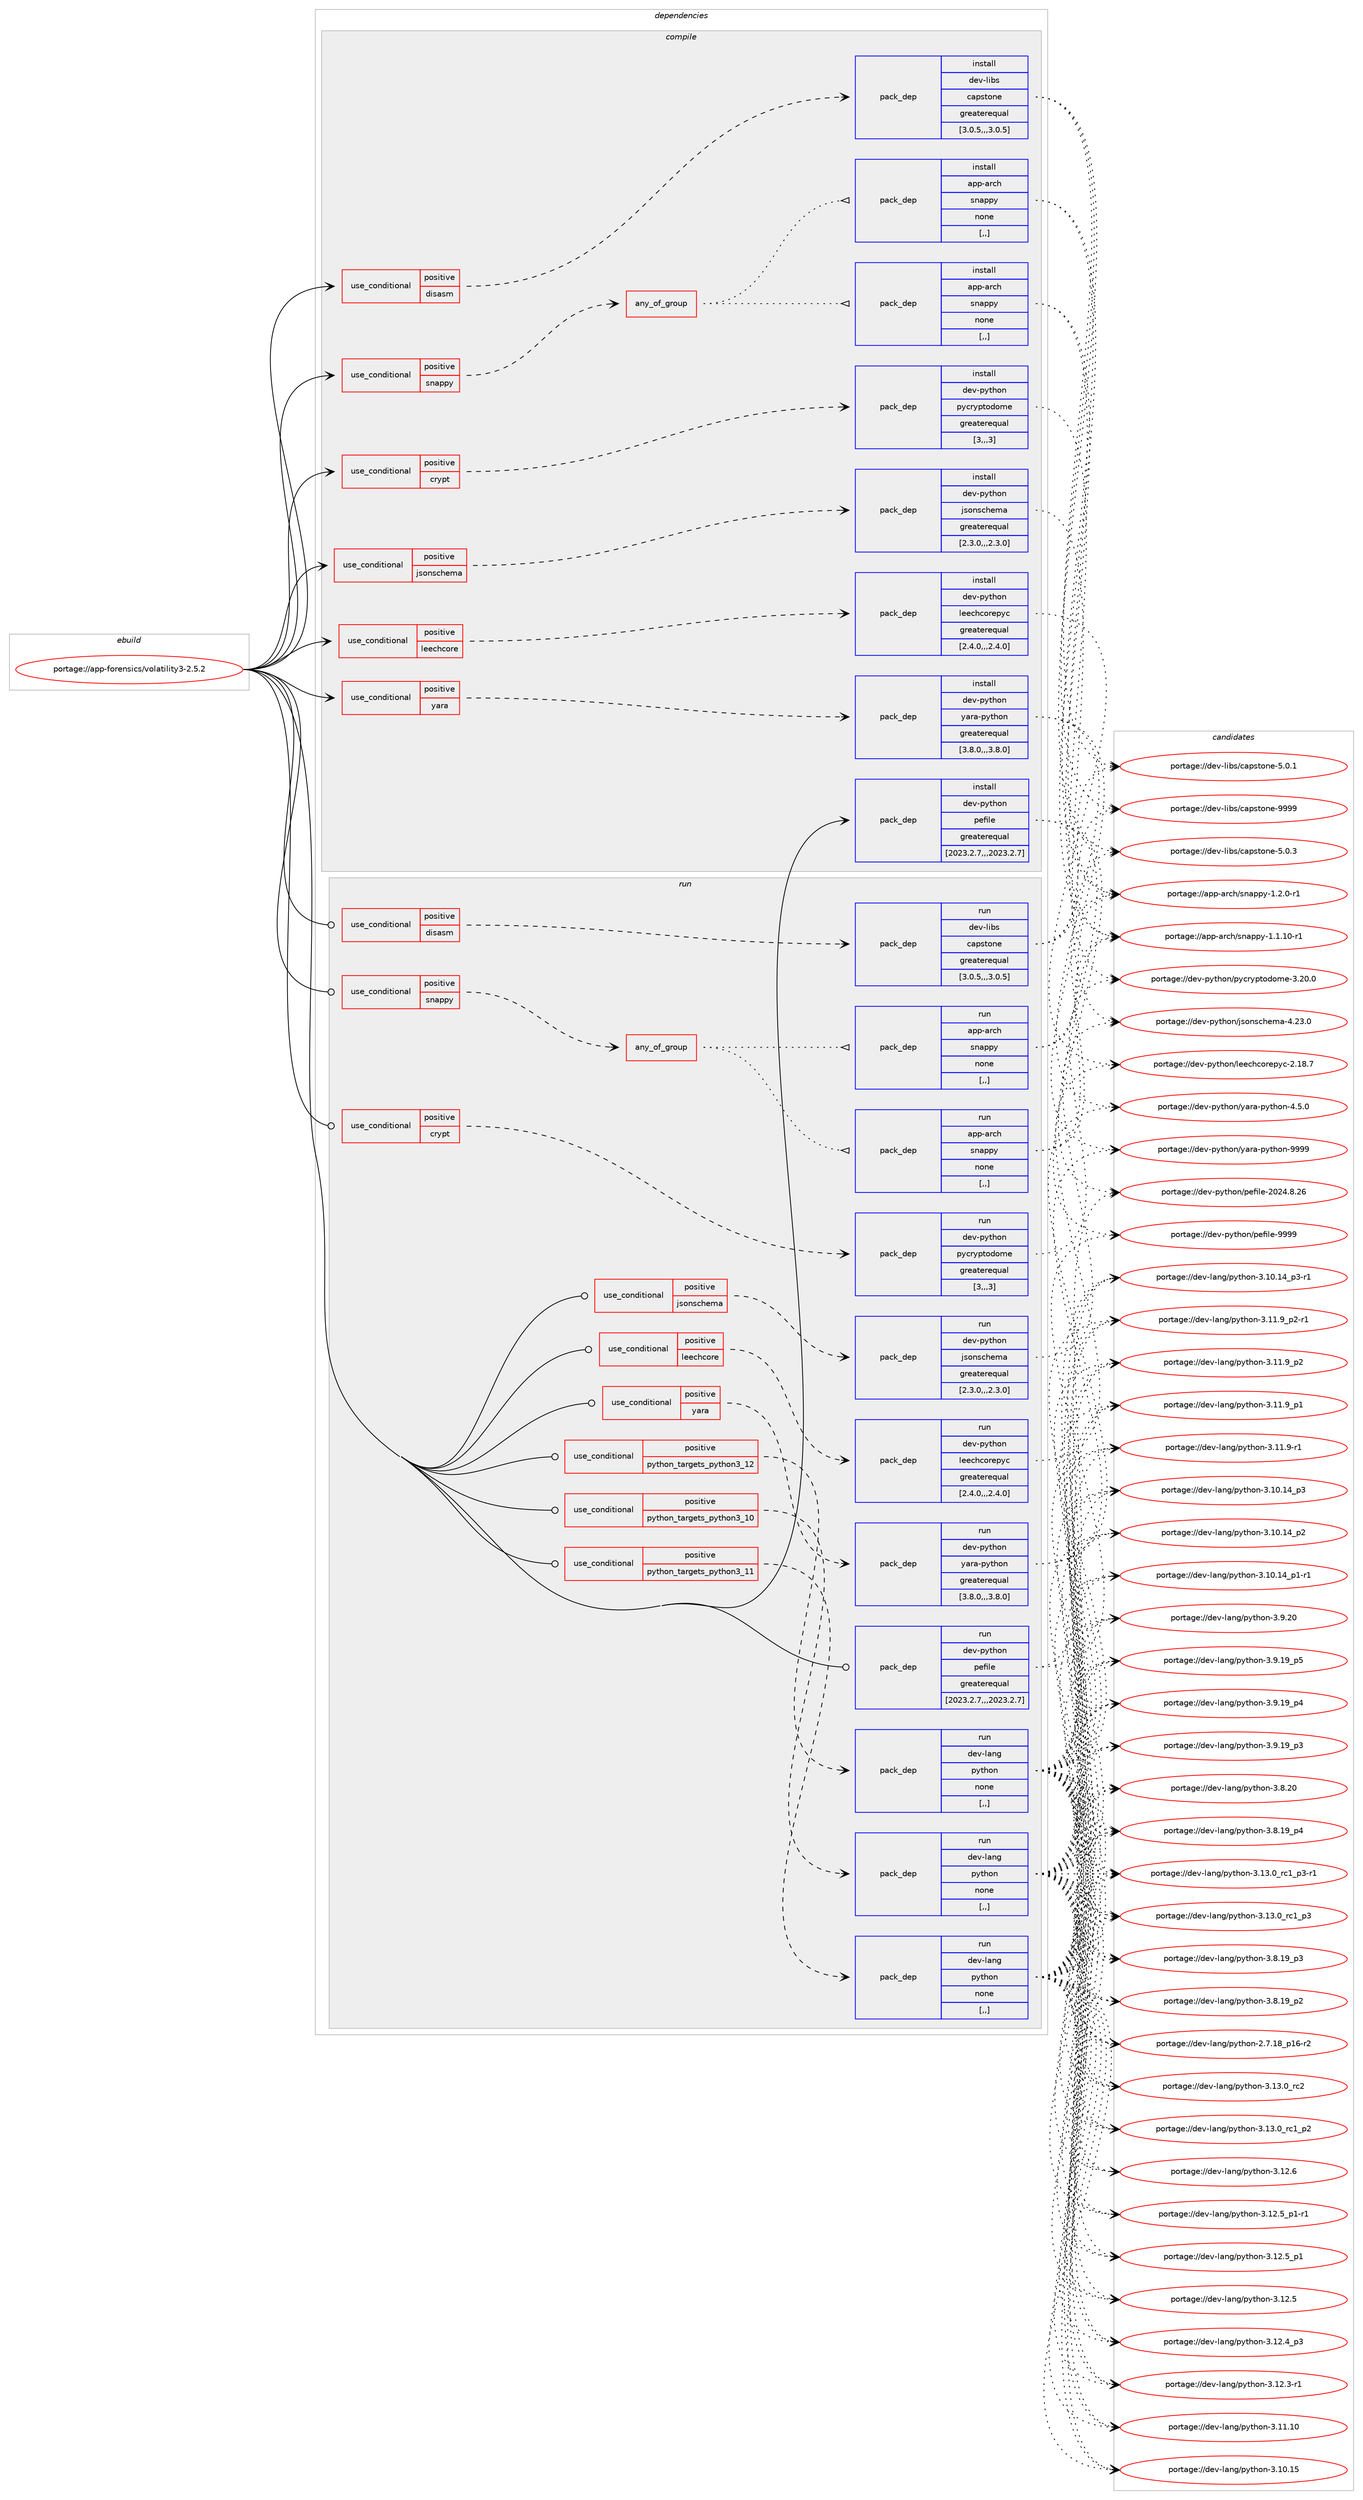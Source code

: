 digraph prolog {

# *************
# Graph options
# *************

newrank=true;
concentrate=true;
compound=true;
graph [rankdir=LR,fontname=Helvetica,fontsize=10,ranksep=1.5];#, ranksep=2.5, nodesep=0.2];
edge  [arrowhead=vee];
node  [fontname=Helvetica,fontsize=10];

# **********
# The ebuild
# **********

subgraph cluster_leftcol {
color=gray;
label=<<i>ebuild</i>>;
id [label="portage://app-forensics/volatility3-2.5.2", color=red, width=4, href="../app-forensics/volatility3-2.5.2.svg"];
}

# ****************
# The dependencies
# ****************

subgraph cluster_midcol {
color=gray;
label=<<i>dependencies</i>>;
subgraph cluster_compile {
fillcolor="#eeeeee";
style=filled;
label=<<i>compile</i>>;
subgraph cond140613 {
dependency530129 [label=<<TABLE BORDER="0" CELLBORDER="1" CELLSPACING="0" CELLPADDING="4"><TR><TD ROWSPAN="3" CELLPADDING="10">use_conditional</TD></TR><TR><TD>positive</TD></TR><TR><TD>crypt</TD></TR></TABLE>>, shape=none, color=red];
subgraph pack385546 {
dependency530130 [label=<<TABLE BORDER="0" CELLBORDER="1" CELLSPACING="0" CELLPADDING="4" WIDTH="220"><TR><TD ROWSPAN="6" CELLPADDING="30">pack_dep</TD></TR><TR><TD WIDTH="110">install</TD></TR><TR><TD>dev-python</TD></TR><TR><TD>pycryptodome</TD></TR><TR><TD>greaterequal</TD></TR><TR><TD>[3,,,3]</TD></TR></TABLE>>, shape=none, color=blue];
}
dependency530129:e -> dependency530130:w [weight=20,style="dashed",arrowhead="vee"];
}
id:e -> dependency530129:w [weight=20,style="solid",arrowhead="vee"];
subgraph cond140614 {
dependency530131 [label=<<TABLE BORDER="0" CELLBORDER="1" CELLSPACING="0" CELLPADDING="4"><TR><TD ROWSPAN="3" CELLPADDING="10">use_conditional</TD></TR><TR><TD>positive</TD></TR><TR><TD>disasm</TD></TR></TABLE>>, shape=none, color=red];
subgraph pack385547 {
dependency530132 [label=<<TABLE BORDER="0" CELLBORDER="1" CELLSPACING="0" CELLPADDING="4" WIDTH="220"><TR><TD ROWSPAN="6" CELLPADDING="30">pack_dep</TD></TR><TR><TD WIDTH="110">install</TD></TR><TR><TD>dev-libs</TD></TR><TR><TD>capstone</TD></TR><TR><TD>greaterequal</TD></TR><TR><TD>[3.0.5,,,3.0.5]</TD></TR></TABLE>>, shape=none, color=blue];
}
dependency530131:e -> dependency530132:w [weight=20,style="dashed",arrowhead="vee"];
}
id:e -> dependency530131:w [weight=20,style="solid",arrowhead="vee"];
subgraph cond140615 {
dependency530133 [label=<<TABLE BORDER="0" CELLBORDER="1" CELLSPACING="0" CELLPADDING="4"><TR><TD ROWSPAN="3" CELLPADDING="10">use_conditional</TD></TR><TR><TD>positive</TD></TR><TR><TD>jsonschema</TD></TR></TABLE>>, shape=none, color=red];
subgraph pack385548 {
dependency530134 [label=<<TABLE BORDER="0" CELLBORDER="1" CELLSPACING="0" CELLPADDING="4" WIDTH="220"><TR><TD ROWSPAN="6" CELLPADDING="30">pack_dep</TD></TR><TR><TD WIDTH="110">install</TD></TR><TR><TD>dev-python</TD></TR><TR><TD>jsonschema</TD></TR><TR><TD>greaterequal</TD></TR><TR><TD>[2.3.0,,,2.3.0]</TD></TR></TABLE>>, shape=none, color=blue];
}
dependency530133:e -> dependency530134:w [weight=20,style="dashed",arrowhead="vee"];
}
id:e -> dependency530133:w [weight=20,style="solid",arrowhead="vee"];
subgraph cond140616 {
dependency530135 [label=<<TABLE BORDER="0" CELLBORDER="1" CELLSPACING="0" CELLPADDING="4"><TR><TD ROWSPAN="3" CELLPADDING="10">use_conditional</TD></TR><TR><TD>positive</TD></TR><TR><TD>leechcore</TD></TR></TABLE>>, shape=none, color=red];
subgraph pack385549 {
dependency530136 [label=<<TABLE BORDER="0" CELLBORDER="1" CELLSPACING="0" CELLPADDING="4" WIDTH="220"><TR><TD ROWSPAN="6" CELLPADDING="30">pack_dep</TD></TR><TR><TD WIDTH="110">install</TD></TR><TR><TD>dev-python</TD></TR><TR><TD>leechcorepyc</TD></TR><TR><TD>greaterequal</TD></TR><TR><TD>[2.4.0,,,2.4.0]</TD></TR></TABLE>>, shape=none, color=blue];
}
dependency530135:e -> dependency530136:w [weight=20,style="dashed",arrowhead="vee"];
}
id:e -> dependency530135:w [weight=20,style="solid",arrowhead="vee"];
subgraph cond140617 {
dependency530137 [label=<<TABLE BORDER="0" CELLBORDER="1" CELLSPACING="0" CELLPADDING="4"><TR><TD ROWSPAN="3" CELLPADDING="10">use_conditional</TD></TR><TR><TD>positive</TD></TR><TR><TD>snappy</TD></TR></TABLE>>, shape=none, color=red];
subgraph any3676 {
dependency530138 [label=<<TABLE BORDER="0" CELLBORDER="1" CELLSPACING="0" CELLPADDING="4"><TR><TD CELLPADDING="10">any_of_group</TD></TR></TABLE>>, shape=none, color=red];subgraph pack385550 {
dependency530139 [label=<<TABLE BORDER="0" CELLBORDER="1" CELLSPACING="0" CELLPADDING="4" WIDTH="220"><TR><TD ROWSPAN="6" CELLPADDING="30">pack_dep</TD></TR><TR><TD WIDTH="110">install</TD></TR><TR><TD>app-arch</TD></TR><TR><TD>snappy</TD></TR><TR><TD>none</TD></TR><TR><TD>[,,]</TD></TR></TABLE>>, shape=none, color=blue];
}
dependency530138:e -> dependency530139:w [weight=20,style="dotted",arrowhead="oinv"];
subgraph pack385551 {
dependency530140 [label=<<TABLE BORDER="0" CELLBORDER="1" CELLSPACING="0" CELLPADDING="4" WIDTH="220"><TR><TD ROWSPAN="6" CELLPADDING="30">pack_dep</TD></TR><TR><TD WIDTH="110">install</TD></TR><TR><TD>app-arch</TD></TR><TR><TD>snappy</TD></TR><TR><TD>none</TD></TR><TR><TD>[,,]</TD></TR></TABLE>>, shape=none, color=blue];
}
dependency530138:e -> dependency530140:w [weight=20,style="dotted",arrowhead="oinv"];
}
dependency530137:e -> dependency530138:w [weight=20,style="dashed",arrowhead="vee"];
}
id:e -> dependency530137:w [weight=20,style="solid",arrowhead="vee"];
subgraph cond140618 {
dependency530141 [label=<<TABLE BORDER="0" CELLBORDER="1" CELLSPACING="0" CELLPADDING="4"><TR><TD ROWSPAN="3" CELLPADDING="10">use_conditional</TD></TR><TR><TD>positive</TD></TR><TR><TD>yara</TD></TR></TABLE>>, shape=none, color=red];
subgraph pack385552 {
dependency530142 [label=<<TABLE BORDER="0" CELLBORDER="1" CELLSPACING="0" CELLPADDING="4" WIDTH="220"><TR><TD ROWSPAN="6" CELLPADDING="30">pack_dep</TD></TR><TR><TD WIDTH="110">install</TD></TR><TR><TD>dev-python</TD></TR><TR><TD>yara-python</TD></TR><TR><TD>greaterequal</TD></TR><TR><TD>[3.8.0,,,3.8.0]</TD></TR></TABLE>>, shape=none, color=blue];
}
dependency530141:e -> dependency530142:w [weight=20,style="dashed",arrowhead="vee"];
}
id:e -> dependency530141:w [weight=20,style="solid",arrowhead="vee"];
subgraph pack385553 {
dependency530143 [label=<<TABLE BORDER="0" CELLBORDER="1" CELLSPACING="0" CELLPADDING="4" WIDTH="220"><TR><TD ROWSPAN="6" CELLPADDING="30">pack_dep</TD></TR><TR><TD WIDTH="110">install</TD></TR><TR><TD>dev-python</TD></TR><TR><TD>pefile</TD></TR><TR><TD>greaterequal</TD></TR><TR><TD>[2023.2.7,,,2023.2.7]</TD></TR></TABLE>>, shape=none, color=blue];
}
id:e -> dependency530143:w [weight=20,style="solid",arrowhead="vee"];
}
subgraph cluster_compileandrun {
fillcolor="#eeeeee";
style=filled;
label=<<i>compile and run</i>>;
}
subgraph cluster_run {
fillcolor="#eeeeee";
style=filled;
label=<<i>run</i>>;
subgraph cond140619 {
dependency530144 [label=<<TABLE BORDER="0" CELLBORDER="1" CELLSPACING="0" CELLPADDING="4"><TR><TD ROWSPAN="3" CELLPADDING="10">use_conditional</TD></TR><TR><TD>positive</TD></TR><TR><TD>crypt</TD></TR></TABLE>>, shape=none, color=red];
subgraph pack385554 {
dependency530145 [label=<<TABLE BORDER="0" CELLBORDER="1" CELLSPACING="0" CELLPADDING="4" WIDTH="220"><TR><TD ROWSPAN="6" CELLPADDING="30">pack_dep</TD></TR><TR><TD WIDTH="110">run</TD></TR><TR><TD>dev-python</TD></TR><TR><TD>pycryptodome</TD></TR><TR><TD>greaterequal</TD></TR><TR><TD>[3,,,3]</TD></TR></TABLE>>, shape=none, color=blue];
}
dependency530144:e -> dependency530145:w [weight=20,style="dashed",arrowhead="vee"];
}
id:e -> dependency530144:w [weight=20,style="solid",arrowhead="odot"];
subgraph cond140620 {
dependency530146 [label=<<TABLE BORDER="0" CELLBORDER="1" CELLSPACING="0" CELLPADDING="4"><TR><TD ROWSPAN="3" CELLPADDING="10">use_conditional</TD></TR><TR><TD>positive</TD></TR><TR><TD>disasm</TD></TR></TABLE>>, shape=none, color=red];
subgraph pack385555 {
dependency530147 [label=<<TABLE BORDER="0" CELLBORDER="1" CELLSPACING="0" CELLPADDING="4" WIDTH="220"><TR><TD ROWSPAN="6" CELLPADDING="30">pack_dep</TD></TR><TR><TD WIDTH="110">run</TD></TR><TR><TD>dev-libs</TD></TR><TR><TD>capstone</TD></TR><TR><TD>greaterequal</TD></TR><TR><TD>[3.0.5,,,3.0.5]</TD></TR></TABLE>>, shape=none, color=blue];
}
dependency530146:e -> dependency530147:w [weight=20,style="dashed",arrowhead="vee"];
}
id:e -> dependency530146:w [weight=20,style="solid",arrowhead="odot"];
subgraph cond140621 {
dependency530148 [label=<<TABLE BORDER="0" CELLBORDER="1" CELLSPACING="0" CELLPADDING="4"><TR><TD ROWSPAN="3" CELLPADDING="10">use_conditional</TD></TR><TR><TD>positive</TD></TR><TR><TD>jsonschema</TD></TR></TABLE>>, shape=none, color=red];
subgraph pack385556 {
dependency530149 [label=<<TABLE BORDER="0" CELLBORDER="1" CELLSPACING="0" CELLPADDING="4" WIDTH="220"><TR><TD ROWSPAN="6" CELLPADDING="30">pack_dep</TD></TR><TR><TD WIDTH="110">run</TD></TR><TR><TD>dev-python</TD></TR><TR><TD>jsonschema</TD></TR><TR><TD>greaterequal</TD></TR><TR><TD>[2.3.0,,,2.3.0]</TD></TR></TABLE>>, shape=none, color=blue];
}
dependency530148:e -> dependency530149:w [weight=20,style="dashed",arrowhead="vee"];
}
id:e -> dependency530148:w [weight=20,style="solid",arrowhead="odot"];
subgraph cond140622 {
dependency530150 [label=<<TABLE BORDER="0" CELLBORDER="1" CELLSPACING="0" CELLPADDING="4"><TR><TD ROWSPAN="3" CELLPADDING="10">use_conditional</TD></TR><TR><TD>positive</TD></TR><TR><TD>leechcore</TD></TR></TABLE>>, shape=none, color=red];
subgraph pack385557 {
dependency530151 [label=<<TABLE BORDER="0" CELLBORDER="1" CELLSPACING="0" CELLPADDING="4" WIDTH="220"><TR><TD ROWSPAN="6" CELLPADDING="30">pack_dep</TD></TR><TR><TD WIDTH="110">run</TD></TR><TR><TD>dev-python</TD></TR><TR><TD>leechcorepyc</TD></TR><TR><TD>greaterequal</TD></TR><TR><TD>[2.4.0,,,2.4.0]</TD></TR></TABLE>>, shape=none, color=blue];
}
dependency530150:e -> dependency530151:w [weight=20,style="dashed",arrowhead="vee"];
}
id:e -> dependency530150:w [weight=20,style="solid",arrowhead="odot"];
subgraph cond140623 {
dependency530152 [label=<<TABLE BORDER="0" CELLBORDER="1" CELLSPACING="0" CELLPADDING="4"><TR><TD ROWSPAN="3" CELLPADDING="10">use_conditional</TD></TR><TR><TD>positive</TD></TR><TR><TD>python_targets_python3_10</TD></TR></TABLE>>, shape=none, color=red];
subgraph pack385558 {
dependency530153 [label=<<TABLE BORDER="0" CELLBORDER="1" CELLSPACING="0" CELLPADDING="4" WIDTH="220"><TR><TD ROWSPAN="6" CELLPADDING="30">pack_dep</TD></TR><TR><TD WIDTH="110">run</TD></TR><TR><TD>dev-lang</TD></TR><TR><TD>python</TD></TR><TR><TD>none</TD></TR><TR><TD>[,,]</TD></TR></TABLE>>, shape=none, color=blue];
}
dependency530152:e -> dependency530153:w [weight=20,style="dashed",arrowhead="vee"];
}
id:e -> dependency530152:w [weight=20,style="solid",arrowhead="odot"];
subgraph cond140624 {
dependency530154 [label=<<TABLE BORDER="0" CELLBORDER="1" CELLSPACING="0" CELLPADDING="4"><TR><TD ROWSPAN="3" CELLPADDING="10">use_conditional</TD></TR><TR><TD>positive</TD></TR><TR><TD>python_targets_python3_11</TD></TR></TABLE>>, shape=none, color=red];
subgraph pack385559 {
dependency530155 [label=<<TABLE BORDER="0" CELLBORDER="1" CELLSPACING="0" CELLPADDING="4" WIDTH="220"><TR><TD ROWSPAN="6" CELLPADDING="30">pack_dep</TD></TR><TR><TD WIDTH="110">run</TD></TR><TR><TD>dev-lang</TD></TR><TR><TD>python</TD></TR><TR><TD>none</TD></TR><TR><TD>[,,]</TD></TR></TABLE>>, shape=none, color=blue];
}
dependency530154:e -> dependency530155:w [weight=20,style="dashed",arrowhead="vee"];
}
id:e -> dependency530154:w [weight=20,style="solid",arrowhead="odot"];
subgraph cond140625 {
dependency530156 [label=<<TABLE BORDER="0" CELLBORDER="1" CELLSPACING="0" CELLPADDING="4"><TR><TD ROWSPAN="3" CELLPADDING="10">use_conditional</TD></TR><TR><TD>positive</TD></TR><TR><TD>python_targets_python3_12</TD></TR></TABLE>>, shape=none, color=red];
subgraph pack385560 {
dependency530157 [label=<<TABLE BORDER="0" CELLBORDER="1" CELLSPACING="0" CELLPADDING="4" WIDTH="220"><TR><TD ROWSPAN="6" CELLPADDING="30">pack_dep</TD></TR><TR><TD WIDTH="110">run</TD></TR><TR><TD>dev-lang</TD></TR><TR><TD>python</TD></TR><TR><TD>none</TD></TR><TR><TD>[,,]</TD></TR></TABLE>>, shape=none, color=blue];
}
dependency530156:e -> dependency530157:w [weight=20,style="dashed",arrowhead="vee"];
}
id:e -> dependency530156:w [weight=20,style="solid",arrowhead="odot"];
subgraph cond140626 {
dependency530158 [label=<<TABLE BORDER="0" CELLBORDER="1" CELLSPACING="0" CELLPADDING="4"><TR><TD ROWSPAN="3" CELLPADDING="10">use_conditional</TD></TR><TR><TD>positive</TD></TR><TR><TD>snappy</TD></TR></TABLE>>, shape=none, color=red];
subgraph any3677 {
dependency530159 [label=<<TABLE BORDER="0" CELLBORDER="1" CELLSPACING="0" CELLPADDING="4"><TR><TD CELLPADDING="10">any_of_group</TD></TR></TABLE>>, shape=none, color=red];subgraph pack385561 {
dependency530160 [label=<<TABLE BORDER="0" CELLBORDER="1" CELLSPACING="0" CELLPADDING="4" WIDTH="220"><TR><TD ROWSPAN="6" CELLPADDING="30">pack_dep</TD></TR><TR><TD WIDTH="110">run</TD></TR><TR><TD>app-arch</TD></TR><TR><TD>snappy</TD></TR><TR><TD>none</TD></TR><TR><TD>[,,]</TD></TR></TABLE>>, shape=none, color=blue];
}
dependency530159:e -> dependency530160:w [weight=20,style="dotted",arrowhead="oinv"];
subgraph pack385562 {
dependency530161 [label=<<TABLE BORDER="0" CELLBORDER="1" CELLSPACING="0" CELLPADDING="4" WIDTH="220"><TR><TD ROWSPAN="6" CELLPADDING="30">pack_dep</TD></TR><TR><TD WIDTH="110">run</TD></TR><TR><TD>app-arch</TD></TR><TR><TD>snappy</TD></TR><TR><TD>none</TD></TR><TR><TD>[,,]</TD></TR></TABLE>>, shape=none, color=blue];
}
dependency530159:e -> dependency530161:w [weight=20,style="dotted",arrowhead="oinv"];
}
dependency530158:e -> dependency530159:w [weight=20,style="dashed",arrowhead="vee"];
}
id:e -> dependency530158:w [weight=20,style="solid",arrowhead="odot"];
subgraph cond140627 {
dependency530162 [label=<<TABLE BORDER="0" CELLBORDER="1" CELLSPACING="0" CELLPADDING="4"><TR><TD ROWSPAN="3" CELLPADDING="10">use_conditional</TD></TR><TR><TD>positive</TD></TR><TR><TD>yara</TD></TR></TABLE>>, shape=none, color=red];
subgraph pack385563 {
dependency530163 [label=<<TABLE BORDER="0" CELLBORDER="1" CELLSPACING="0" CELLPADDING="4" WIDTH="220"><TR><TD ROWSPAN="6" CELLPADDING="30">pack_dep</TD></TR><TR><TD WIDTH="110">run</TD></TR><TR><TD>dev-python</TD></TR><TR><TD>yara-python</TD></TR><TR><TD>greaterequal</TD></TR><TR><TD>[3.8.0,,,3.8.0]</TD></TR></TABLE>>, shape=none, color=blue];
}
dependency530162:e -> dependency530163:w [weight=20,style="dashed",arrowhead="vee"];
}
id:e -> dependency530162:w [weight=20,style="solid",arrowhead="odot"];
subgraph pack385564 {
dependency530164 [label=<<TABLE BORDER="0" CELLBORDER="1" CELLSPACING="0" CELLPADDING="4" WIDTH="220"><TR><TD ROWSPAN="6" CELLPADDING="30">pack_dep</TD></TR><TR><TD WIDTH="110">run</TD></TR><TR><TD>dev-python</TD></TR><TR><TD>pefile</TD></TR><TR><TD>greaterequal</TD></TR><TR><TD>[2023.2.7,,,2023.2.7]</TD></TR></TABLE>>, shape=none, color=blue];
}
id:e -> dependency530164:w [weight=20,style="solid",arrowhead="odot"];
}
}

# **************
# The candidates
# **************

subgraph cluster_choices {
rank=same;
color=gray;
label=<<i>candidates</i>>;

subgraph choice385546 {
color=black;
nodesep=1;
choice10010111845112121116104111110471121219911412111211611110011110910145514650484648 [label="portage://dev-python/pycryptodome-3.20.0", color=red, width=4,href="../dev-python/pycryptodome-3.20.0.svg"];
dependency530130:e -> choice10010111845112121116104111110471121219911412111211611110011110910145514650484648:w [style=dotted,weight="100"];
}
subgraph choice385547 {
color=black;
nodesep=1;
choice10010111845108105981154799971121151161111101014557575757 [label="portage://dev-libs/capstone-9999", color=red, width=4,href="../dev-libs/capstone-9999.svg"];
choice1001011184510810598115479997112115116111110101455346484651 [label="portage://dev-libs/capstone-5.0.3", color=red, width=4,href="../dev-libs/capstone-5.0.3.svg"];
choice1001011184510810598115479997112115116111110101455346484649 [label="portage://dev-libs/capstone-5.0.1", color=red, width=4,href="../dev-libs/capstone-5.0.1.svg"];
dependency530132:e -> choice10010111845108105981154799971121151161111101014557575757:w [style=dotted,weight="100"];
dependency530132:e -> choice1001011184510810598115479997112115116111110101455346484651:w [style=dotted,weight="100"];
dependency530132:e -> choice1001011184510810598115479997112115116111110101455346484649:w [style=dotted,weight="100"];
}
subgraph choice385548 {
color=black;
nodesep=1;
choice1001011184511212111610411111047106115111110115991041011099745524650514648 [label="portage://dev-python/jsonschema-4.23.0", color=red, width=4,href="../dev-python/jsonschema-4.23.0.svg"];
dependency530134:e -> choice1001011184511212111610411111047106115111110115991041011099745524650514648:w [style=dotted,weight="100"];
}
subgraph choice385549 {
color=black;
nodesep=1;
choice100101118451121211161041111104710810110199104991111141011121219945504649564655 [label="portage://dev-python/leechcorepyc-2.18.7", color=red, width=4,href="../dev-python/leechcorepyc-2.18.7.svg"];
dependency530136:e -> choice100101118451121211161041111104710810110199104991111141011121219945504649564655:w [style=dotted,weight="100"];
}
subgraph choice385550 {
color=black;
nodesep=1;
choice9711211245971149910447115110971121121214549465046484511449 [label="portage://app-arch/snappy-1.2.0-r1", color=red, width=4,href="../app-arch/snappy-1.2.0-r1.svg"];
choice971121124597114991044711511097112112121454946494649484511449 [label="portage://app-arch/snappy-1.1.10-r1", color=red, width=4,href="../app-arch/snappy-1.1.10-r1.svg"];
dependency530139:e -> choice9711211245971149910447115110971121121214549465046484511449:w [style=dotted,weight="100"];
dependency530139:e -> choice971121124597114991044711511097112112121454946494649484511449:w [style=dotted,weight="100"];
}
subgraph choice385551 {
color=black;
nodesep=1;
choice9711211245971149910447115110971121121214549465046484511449 [label="portage://app-arch/snappy-1.2.0-r1", color=red, width=4,href="../app-arch/snappy-1.2.0-r1.svg"];
choice971121124597114991044711511097112112121454946494649484511449 [label="portage://app-arch/snappy-1.1.10-r1", color=red, width=4,href="../app-arch/snappy-1.1.10-r1.svg"];
dependency530140:e -> choice9711211245971149910447115110971121121214549465046484511449:w [style=dotted,weight="100"];
dependency530140:e -> choice971121124597114991044711511097112112121454946494649484511449:w [style=dotted,weight="100"];
}
subgraph choice385552 {
color=black;
nodesep=1;
choice10010111845112121116104111110471219711497451121211161041111104557575757 [label="portage://dev-python/yara-python-9999", color=red, width=4,href="../dev-python/yara-python-9999.svg"];
choice1001011184511212111610411111047121971149745112121116104111110455246534648 [label="portage://dev-python/yara-python-4.5.0", color=red, width=4,href="../dev-python/yara-python-4.5.0.svg"];
dependency530142:e -> choice10010111845112121116104111110471219711497451121211161041111104557575757:w [style=dotted,weight="100"];
dependency530142:e -> choice1001011184511212111610411111047121971149745112121116104111110455246534648:w [style=dotted,weight="100"];
}
subgraph choice385553 {
color=black;
nodesep=1;
choice10010111845112121116104111110471121011021051081014557575757 [label="portage://dev-python/pefile-9999", color=red, width=4,href="../dev-python/pefile-9999.svg"];
choice100101118451121211161041111104711210110210510810145504850524656465054 [label="portage://dev-python/pefile-2024.8.26", color=red, width=4,href="../dev-python/pefile-2024.8.26.svg"];
dependency530143:e -> choice10010111845112121116104111110471121011021051081014557575757:w [style=dotted,weight="100"];
dependency530143:e -> choice100101118451121211161041111104711210110210510810145504850524656465054:w [style=dotted,weight="100"];
}
subgraph choice385554 {
color=black;
nodesep=1;
choice10010111845112121116104111110471121219911412111211611110011110910145514650484648 [label="portage://dev-python/pycryptodome-3.20.0", color=red, width=4,href="../dev-python/pycryptodome-3.20.0.svg"];
dependency530145:e -> choice10010111845112121116104111110471121219911412111211611110011110910145514650484648:w [style=dotted,weight="100"];
}
subgraph choice385555 {
color=black;
nodesep=1;
choice10010111845108105981154799971121151161111101014557575757 [label="portage://dev-libs/capstone-9999", color=red, width=4,href="../dev-libs/capstone-9999.svg"];
choice1001011184510810598115479997112115116111110101455346484651 [label="portage://dev-libs/capstone-5.0.3", color=red, width=4,href="../dev-libs/capstone-5.0.3.svg"];
choice1001011184510810598115479997112115116111110101455346484649 [label="portage://dev-libs/capstone-5.0.1", color=red, width=4,href="../dev-libs/capstone-5.0.1.svg"];
dependency530147:e -> choice10010111845108105981154799971121151161111101014557575757:w [style=dotted,weight="100"];
dependency530147:e -> choice1001011184510810598115479997112115116111110101455346484651:w [style=dotted,weight="100"];
dependency530147:e -> choice1001011184510810598115479997112115116111110101455346484649:w [style=dotted,weight="100"];
}
subgraph choice385556 {
color=black;
nodesep=1;
choice1001011184511212111610411111047106115111110115991041011099745524650514648 [label="portage://dev-python/jsonschema-4.23.0", color=red, width=4,href="../dev-python/jsonschema-4.23.0.svg"];
dependency530149:e -> choice1001011184511212111610411111047106115111110115991041011099745524650514648:w [style=dotted,weight="100"];
}
subgraph choice385557 {
color=black;
nodesep=1;
choice100101118451121211161041111104710810110199104991111141011121219945504649564655 [label="portage://dev-python/leechcorepyc-2.18.7", color=red, width=4,href="../dev-python/leechcorepyc-2.18.7.svg"];
dependency530151:e -> choice100101118451121211161041111104710810110199104991111141011121219945504649564655:w [style=dotted,weight="100"];
}
subgraph choice385558 {
color=black;
nodesep=1;
choice10010111845108971101034711212111610411111045514649514648951149950 [label="portage://dev-lang/python-3.13.0_rc2", color=red, width=4,href="../dev-lang/python-3.13.0_rc2.svg"];
choice1001011184510897110103471121211161041111104551464951464895114994995112514511449 [label="portage://dev-lang/python-3.13.0_rc1_p3-r1", color=red, width=4,href="../dev-lang/python-3.13.0_rc1_p3-r1.svg"];
choice100101118451089711010347112121116104111110455146495146489511499499511251 [label="portage://dev-lang/python-3.13.0_rc1_p3", color=red, width=4,href="../dev-lang/python-3.13.0_rc1_p3.svg"];
choice100101118451089711010347112121116104111110455146495146489511499499511250 [label="portage://dev-lang/python-3.13.0_rc1_p2", color=red, width=4,href="../dev-lang/python-3.13.0_rc1_p2.svg"];
choice10010111845108971101034711212111610411111045514649504654 [label="portage://dev-lang/python-3.12.6", color=red, width=4,href="../dev-lang/python-3.12.6.svg"];
choice1001011184510897110103471121211161041111104551464950465395112494511449 [label="portage://dev-lang/python-3.12.5_p1-r1", color=red, width=4,href="../dev-lang/python-3.12.5_p1-r1.svg"];
choice100101118451089711010347112121116104111110455146495046539511249 [label="portage://dev-lang/python-3.12.5_p1", color=red, width=4,href="../dev-lang/python-3.12.5_p1.svg"];
choice10010111845108971101034711212111610411111045514649504653 [label="portage://dev-lang/python-3.12.5", color=red, width=4,href="../dev-lang/python-3.12.5.svg"];
choice100101118451089711010347112121116104111110455146495046529511251 [label="portage://dev-lang/python-3.12.4_p3", color=red, width=4,href="../dev-lang/python-3.12.4_p3.svg"];
choice100101118451089711010347112121116104111110455146495046514511449 [label="portage://dev-lang/python-3.12.3-r1", color=red, width=4,href="../dev-lang/python-3.12.3-r1.svg"];
choice1001011184510897110103471121211161041111104551464949464948 [label="portage://dev-lang/python-3.11.10", color=red, width=4,href="../dev-lang/python-3.11.10.svg"];
choice1001011184510897110103471121211161041111104551464949465795112504511449 [label="portage://dev-lang/python-3.11.9_p2-r1", color=red, width=4,href="../dev-lang/python-3.11.9_p2-r1.svg"];
choice100101118451089711010347112121116104111110455146494946579511250 [label="portage://dev-lang/python-3.11.9_p2", color=red, width=4,href="../dev-lang/python-3.11.9_p2.svg"];
choice100101118451089711010347112121116104111110455146494946579511249 [label="portage://dev-lang/python-3.11.9_p1", color=red, width=4,href="../dev-lang/python-3.11.9_p1.svg"];
choice100101118451089711010347112121116104111110455146494946574511449 [label="portage://dev-lang/python-3.11.9-r1", color=red, width=4,href="../dev-lang/python-3.11.9-r1.svg"];
choice1001011184510897110103471121211161041111104551464948464953 [label="portage://dev-lang/python-3.10.15", color=red, width=4,href="../dev-lang/python-3.10.15.svg"];
choice100101118451089711010347112121116104111110455146494846495295112514511449 [label="portage://dev-lang/python-3.10.14_p3-r1", color=red, width=4,href="../dev-lang/python-3.10.14_p3-r1.svg"];
choice10010111845108971101034711212111610411111045514649484649529511251 [label="portage://dev-lang/python-3.10.14_p3", color=red, width=4,href="../dev-lang/python-3.10.14_p3.svg"];
choice10010111845108971101034711212111610411111045514649484649529511250 [label="portage://dev-lang/python-3.10.14_p2", color=red, width=4,href="../dev-lang/python-3.10.14_p2.svg"];
choice100101118451089711010347112121116104111110455146494846495295112494511449 [label="portage://dev-lang/python-3.10.14_p1-r1", color=red, width=4,href="../dev-lang/python-3.10.14_p1-r1.svg"];
choice10010111845108971101034711212111610411111045514657465048 [label="portage://dev-lang/python-3.9.20", color=red, width=4,href="../dev-lang/python-3.9.20.svg"];
choice100101118451089711010347112121116104111110455146574649579511253 [label="portage://dev-lang/python-3.9.19_p5", color=red, width=4,href="../dev-lang/python-3.9.19_p5.svg"];
choice100101118451089711010347112121116104111110455146574649579511252 [label="portage://dev-lang/python-3.9.19_p4", color=red, width=4,href="../dev-lang/python-3.9.19_p4.svg"];
choice100101118451089711010347112121116104111110455146574649579511251 [label="portage://dev-lang/python-3.9.19_p3", color=red, width=4,href="../dev-lang/python-3.9.19_p3.svg"];
choice10010111845108971101034711212111610411111045514656465048 [label="portage://dev-lang/python-3.8.20", color=red, width=4,href="../dev-lang/python-3.8.20.svg"];
choice100101118451089711010347112121116104111110455146564649579511252 [label="portage://dev-lang/python-3.8.19_p4", color=red, width=4,href="../dev-lang/python-3.8.19_p4.svg"];
choice100101118451089711010347112121116104111110455146564649579511251 [label="portage://dev-lang/python-3.8.19_p3", color=red, width=4,href="../dev-lang/python-3.8.19_p3.svg"];
choice100101118451089711010347112121116104111110455146564649579511250 [label="portage://dev-lang/python-3.8.19_p2", color=red, width=4,href="../dev-lang/python-3.8.19_p2.svg"];
choice100101118451089711010347112121116104111110455046554649569511249544511450 [label="portage://dev-lang/python-2.7.18_p16-r2", color=red, width=4,href="../dev-lang/python-2.7.18_p16-r2.svg"];
dependency530153:e -> choice10010111845108971101034711212111610411111045514649514648951149950:w [style=dotted,weight="100"];
dependency530153:e -> choice1001011184510897110103471121211161041111104551464951464895114994995112514511449:w [style=dotted,weight="100"];
dependency530153:e -> choice100101118451089711010347112121116104111110455146495146489511499499511251:w [style=dotted,weight="100"];
dependency530153:e -> choice100101118451089711010347112121116104111110455146495146489511499499511250:w [style=dotted,weight="100"];
dependency530153:e -> choice10010111845108971101034711212111610411111045514649504654:w [style=dotted,weight="100"];
dependency530153:e -> choice1001011184510897110103471121211161041111104551464950465395112494511449:w [style=dotted,weight="100"];
dependency530153:e -> choice100101118451089711010347112121116104111110455146495046539511249:w [style=dotted,weight="100"];
dependency530153:e -> choice10010111845108971101034711212111610411111045514649504653:w [style=dotted,weight="100"];
dependency530153:e -> choice100101118451089711010347112121116104111110455146495046529511251:w [style=dotted,weight="100"];
dependency530153:e -> choice100101118451089711010347112121116104111110455146495046514511449:w [style=dotted,weight="100"];
dependency530153:e -> choice1001011184510897110103471121211161041111104551464949464948:w [style=dotted,weight="100"];
dependency530153:e -> choice1001011184510897110103471121211161041111104551464949465795112504511449:w [style=dotted,weight="100"];
dependency530153:e -> choice100101118451089711010347112121116104111110455146494946579511250:w [style=dotted,weight="100"];
dependency530153:e -> choice100101118451089711010347112121116104111110455146494946579511249:w [style=dotted,weight="100"];
dependency530153:e -> choice100101118451089711010347112121116104111110455146494946574511449:w [style=dotted,weight="100"];
dependency530153:e -> choice1001011184510897110103471121211161041111104551464948464953:w [style=dotted,weight="100"];
dependency530153:e -> choice100101118451089711010347112121116104111110455146494846495295112514511449:w [style=dotted,weight="100"];
dependency530153:e -> choice10010111845108971101034711212111610411111045514649484649529511251:w [style=dotted,weight="100"];
dependency530153:e -> choice10010111845108971101034711212111610411111045514649484649529511250:w [style=dotted,weight="100"];
dependency530153:e -> choice100101118451089711010347112121116104111110455146494846495295112494511449:w [style=dotted,weight="100"];
dependency530153:e -> choice10010111845108971101034711212111610411111045514657465048:w [style=dotted,weight="100"];
dependency530153:e -> choice100101118451089711010347112121116104111110455146574649579511253:w [style=dotted,weight="100"];
dependency530153:e -> choice100101118451089711010347112121116104111110455146574649579511252:w [style=dotted,weight="100"];
dependency530153:e -> choice100101118451089711010347112121116104111110455146574649579511251:w [style=dotted,weight="100"];
dependency530153:e -> choice10010111845108971101034711212111610411111045514656465048:w [style=dotted,weight="100"];
dependency530153:e -> choice100101118451089711010347112121116104111110455146564649579511252:w [style=dotted,weight="100"];
dependency530153:e -> choice100101118451089711010347112121116104111110455146564649579511251:w [style=dotted,weight="100"];
dependency530153:e -> choice100101118451089711010347112121116104111110455146564649579511250:w [style=dotted,weight="100"];
dependency530153:e -> choice100101118451089711010347112121116104111110455046554649569511249544511450:w [style=dotted,weight="100"];
}
subgraph choice385559 {
color=black;
nodesep=1;
choice10010111845108971101034711212111610411111045514649514648951149950 [label="portage://dev-lang/python-3.13.0_rc2", color=red, width=4,href="../dev-lang/python-3.13.0_rc2.svg"];
choice1001011184510897110103471121211161041111104551464951464895114994995112514511449 [label="portage://dev-lang/python-3.13.0_rc1_p3-r1", color=red, width=4,href="../dev-lang/python-3.13.0_rc1_p3-r1.svg"];
choice100101118451089711010347112121116104111110455146495146489511499499511251 [label="portage://dev-lang/python-3.13.0_rc1_p3", color=red, width=4,href="../dev-lang/python-3.13.0_rc1_p3.svg"];
choice100101118451089711010347112121116104111110455146495146489511499499511250 [label="portage://dev-lang/python-3.13.0_rc1_p2", color=red, width=4,href="../dev-lang/python-3.13.0_rc1_p2.svg"];
choice10010111845108971101034711212111610411111045514649504654 [label="portage://dev-lang/python-3.12.6", color=red, width=4,href="../dev-lang/python-3.12.6.svg"];
choice1001011184510897110103471121211161041111104551464950465395112494511449 [label="portage://dev-lang/python-3.12.5_p1-r1", color=red, width=4,href="../dev-lang/python-3.12.5_p1-r1.svg"];
choice100101118451089711010347112121116104111110455146495046539511249 [label="portage://dev-lang/python-3.12.5_p1", color=red, width=4,href="../dev-lang/python-3.12.5_p1.svg"];
choice10010111845108971101034711212111610411111045514649504653 [label="portage://dev-lang/python-3.12.5", color=red, width=4,href="../dev-lang/python-3.12.5.svg"];
choice100101118451089711010347112121116104111110455146495046529511251 [label="portage://dev-lang/python-3.12.4_p3", color=red, width=4,href="../dev-lang/python-3.12.4_p3.svg"];
choice100101118451089711010347112121116104111110455146495046514511449 [label="portage://dev-lang/python-3.12.3-r1", color=red, width=4,href="../dev-lang/python-3.12.3-r1.svg"];
choice1001011184510897110103471121211161041111104551464949464948 [label="portage://dev-lang/python-3.11.10", color=red, width=4,href="../dev-lang/python-3.11.10.svg"];
choice1001011184510897110103471121211161041111104551464949465795112504511449 [label="portage://dev-lang/python-3.11.9_p2-r1", color=red, width=4,href="../dev-lang/python-3.11.9_p2-r1.svg"];
choice100101118451089711010347112121116104111110455146494946579511250 [label="portage://dev-lang/python-3.11.9_p2", color=red, width=4,href="../dev-lang/python-3.11.9_p2.svg"];
choice100101118451089711010347112121116104111110455146494946579511249 [label="portage://dev-lang/python-3.11.9_p1", color=red, width=4,href="../dev-lang/python-3.11.9_p1.svg"];
choice100101118451089711010347112121116104111110455146494946574511449 [label="portage://dev-lang/python-3.11.9-r1", color=red, width=4,href="../dev-lang/python-3.11.9-r1.svg"];
choice1001011184510897110103471121211161041111104551464948464953 [label="portage://dev-lang/python-3.10.15", color=red, width=4,href="../dev-lang/python-3.10.15.svg"];
choice100101118451089711010347112121116104111110455146494846495295112514511449 [label="portage://dev-lang/python-3.10.14_p3-r1", color=red, width=4,href="../dev-lang/python-3.10.14_p3-r1.svg"];
choice10010111845108971101034711212111610411111045514649484649529511251 [label="portage://dev-lang/python-3.10.14_p3", color=red, width=4,href="../dev-lang/python-3.10.14_p3.svg"];
choice10010111845108971101034711212111610411111045514649484649529511250 [label="portage://dev-lang/python-3.10.14_p2", color=red, width=4,href="../dev-lang/python-3.10.14_p2.svg"];
choice100101118451089711010347112121116104111110455146494846495295112494511449 [label="portage://dev-lang/python-3.10.14_p1-r1", color=red, width=4,href="../dev-lang/python-3.10.14_p1-r1.svg"];
choice10010111845108971101034711212111610411111045514657465048 [label="portage://dev-lang/python-3.9.20", color=red, width=4,href="../dev-lang/python-3.9.20.svg"];
choice100101118451089711010347112121116104111110455146574649579511253 [label="portage://dev-lang/python-3.9.19_p5", color=red, width=4,href="../dev-lang/python-3.9.19_p5.svg"];
choice100101118451089711010347112121116104111110455146574649579511252 [label="portage://dev-lang/python-3.9.19_p4", color=red, width=4,href="../dev-lang/python-3.9.19_p4.svg"];
choice100101118451089711010347112121116104111110455146574649579511251 [label="portage://dev-lang/python-3.9.19_p3", color=red, width=4,href="../dev-lang/python-3.9.19_p3.svg"];
choice10010111845108971101034711212111610411111045514656465048 [label="portage://dev-lang/python-3.8.20", color=red, width=4,href="../dev-lang/python-3.8.20.svg"];
choice100101118451089711010347112121116104111110455146564649579511252 [label="portage://dev-lang/python-3.8.19_p4", color=red, width=4,href="../dev-lang/python-3.8.19_p4.svg"];
choice100101118451089711010347112121116104111110455146564649579511251 [label="portage://dev-lang/python-3.8.19_p3", color=red, width=4,href="../dev-lang/python-3.8.19_p3.svg"];
choice100101118451089711010347112121116104111110455146564649579511250 [label="portage://dev-lang/python-3.8.19_p2", color=red, width=4,href="../dev-lang/python-3.8.19_p2.svg"];
choice100101118451089711010347112121116104111110455046554649569511249544511450 [label="portage://dev-lang/python-2.7.18_p16-r2", color=red, width=4,href="../dev-lang/python-2.7.18_p16-r2.svg"];
dependency530155:e -> choice10010111845108971101034711212111610411111045514649514648951149950:w [style=dotted,weight="100"];
dependency530155:e -> choice1001011184510897110103471121211161041111104551464951464895114994995112514511449:w [style=dotted,weight="100"];
dependency530155:e -> choice100101118451089711010347112121116104111110455146495146489511499499511251:w [style=dotted,weight="100"];
dependency530155:e -> choice100101118451089711010347112121116104111110455146495146489511499499511250:w [style=dotted,weight="100"];
dependency530155:e -> choice10010111845108971101034711212111610411111045514649504654:w [style=dotted,weight="100"];
dependency530155:e -> choice1001011184510897110103471121211161041111104551464950465395112494511449:w [style=dotted,weight="100"];
dependency530155:e -> choice100101118451089711010347112121116104111110455146495046539511249:w [style=dotted,weight="100"];
dependency530155:e -> choice10010111845108971101034711212111610411111045514649504653:w [style=dotted,weight="100"];
dependency530155:e -> choice100101118451089711010347112121116104111110455146495046529511251:w [style=dotted,weight="100"];
dependency530155:e -> choice100101118451089711010347112121116104111110455146495046514511449:w [style=dotted,weight="100"];
dependency530155:e -> choice1001011184510897110103471121211161041111104551464949464948:w [style=dotted,weight="100"];
dependency530155:e -> choice1001011184510897110103471121211161041111104551464949465795112504511449:w [style=dotted,weight="100"];
dependency530155:e -> choice100101118451089711010347112121116104111110455146494946579511250:w [style=dotted,weight="100"];
dependency530155:e -> choice100101118451089711010347112121116104111110455146494946579511249:w [style=dotted,weight="100"];
dependency530155:e -> choice100101118451089711010347112121116104111110455146494946574511449:w [style=dotted,weight="100"];
dependency530155:e -> choice1001011184510897110103471121211161041111104551464948464953:w [style=dotted,weight="100"];
dependency530155:e -> choice100101118451089711010347112121116104111110455146494846495295112514511449:w [style=dotted,weight="100"];
dependency530155:e -> choice10010111845108971101034711212111610411111045514649484649529511251:w [style=dotted,weight="100"];
dependency530155:e -> choice10010111845108971101034711212111610411111045514649484649529511250:w [style=dotted,weight="100"];
dependency530155:e -> choice100101118451089711010347112121116104111110455146494846495295112494511449:w [style=dotted,weight="100"];
dependency530155:e -> choice10010111845108971101034711212111610411111045514657465048:w [style=dotted,weight="100"];
dependency530155:e -> choice100101118451089711010347112121116104111110455146574649579511253:w [style=dotted,weight="100"];
dependency530155:e -> choice100101118451089711010347112121116104111110455146574649579511252:w [style=dotted,weight="100"];
dependency530155:e -> choice100101118451089711010347112121116104111110455146574649579511251:w [style=dotted,weight="100"];
dependency530155:e -> choice10010111845108971101034711212111610411111045514656465048:w [style=dotted,weight="100"];
dependency530155:e -> choice100101118451089711010347112121116104111110455146564649579511252:w [style=dotted,weight="100"];
dependency530155:e -> choice100101118451089711010347112121116104111110455146564649579511251:w [style=dotted,weight="100"];
dependency530155:e -> choice100101118451089711010347112121116104111110455146564649579511250:w [style=dotted,weight="100"];
dependency530155:e -> choice100101118451089711010347112121116104111110455046554649569511249544511450:w [style=dotted,weight="100"];
}
subgraph choice385560 {
color=black;
nodesep=1;
choice10010111845108971101034711212111610411111045514649514648951149950 [label="portage://dev-lang/python-3.13.0_rc2", color=red, width=4,href="../dev-lang/python-3.13.0_rc2.svg"];
choice1001011184510897110103471121211161041111104551464951464895114994995112514511449 [label="portage://dev-lang/python-3.13.0_rc1_p3-r1", color=red, width=4,href="../dev-lang/python-3.13.0_rc1_p3-r1.svg"];
choice100101118451089711010347112121116104111110455146495146489511499499511251 [label="portage://dev-lang/python-3.13.0_rc1_p3", color=red, width=4,href="../dev-lang/python-3.13.0_rc1_p3.svg"];
choice100101118451089711010347112121116104111110455146495146489511499499511250 [label="portage://dev-lang/python-3.13.0_rc1_p2", color=red, width=4,href="../dev-lang/python-3.13.0_rc1_p2.svg"];
choice10010111845108971101034711212111610411111045514649504654 [label="portage://dev-lang/python-3.12.6", color=red, width=4,href="../dev-lang/python-3.12.6.svg"];
choice1001011184510897110103471121211161041111104551464950465395112494511449 [label="portage://dev-lang/python-3.12.5_p1-r1", color=red, width=4,href="../dev-lang/python-3.12.5_p1-r1.svg"];
choice100101118451089711010347112121116104111110455146495046539511249 [label="portage://dev-lang/python-3.12.5_p1", color=red, width=4,href="../dev-lang/python-3.12.5_p1.svg"];
choice10010111845108971101034711212111610411111045514649504653 [label="portage://dev-lang/python-3.12.5", color=red, width=4,href="../dev-lang/python-3.12.5.svg"];
choice100101118451089711010347112121116104111110455146495046529511251 [label="portage://dev-lang/python-3.12.4_p3", color=red, width=4,href="../dev-lang/python-3.12.4_p3.svg"];
choice100101118451089711010347112121116104111110455146495046514511449 [label="portage://dev-lang/python-3.12.3-r1", color=red, width=4,href="../dev-lang/python-3.12.3-r1.svg"];
choice1001011184510897110103471121211161041111104551464949464948 [label="portage://dev-lang/python-3.11.10", color=red, width=4,href="../dev-lang/python-3.11.10.svg"];
choice1001011184510897110103471121211161041111104551464949465795112504511449 [label="portage://dev-lang/python-3.11.9_p2-r1", color=red, width=4,href="../dev-lang/python-3.11.9_p2-r1.svg"];
choice100101118451089711010347112121116104111110455146494946579511250 [label="portage://dev-lang/python-3.11.9_p2", color=red, width=4,href="../dev-lang/python-3.11.9_p2.svg"];
choice100101118451089711010347112121116104111110455146494946579511249 [label="portage://dev-lang/python-3.11.9_p1", color=red, width=4,href="../dev-lang/python-3.11.9_p1.svg"];
choice100101118451089711010347112121116104111110455146494946574511449 [label="portage://dev-lang/python-3.11.9-r1", color=red, width=4,href="../dev-lang/python-3.11.9-r1.svg"];
choice1001011184510897110103471121211161041111104551464948464953 [label="portage://dev-lang/python-3.10.15", color=red, width=4,href="../dev-lang/python-3.10.15.svg"];
choice100101118451089711010347112121116104111110455146494846495295112514511449 [label="portage://dev-lang/python-3.10.14_p3-r1", color=red, width=4,href="../dev-lang/python-3.10.14_p3-r1.svg"];
choice10010111845108971101034711212111610411111045514649484649529511251 [label="portage://dev-lang/python-3.10.14_p3", color=red, width=4,href="../dev-lang/python-3.10.14_p3.svg"];
choice10010111845108971101034711212111610411111045514649484649529511250 [label="portage://dev-lang/python-3.10.14_p2", color=red, width=4,href="../dev-lang/python-3.10.14_p2.svg"];
choice100101118451089711010347112121116104111110455146494846495295112494511449 [label="portage://dev-lang/python-3.10.14_p1-r1", color=red, width=4,href="../dev-lang/python-3.10.14_p1-r1.svg"];
choice10010111845108971101034711212111610411111045514657465048 [label="portage://dev-lang/python-3.9.20", color=red, width=4,href="../dev-lang/python-3.9.20.svg"];
choice100101118451089711010347112121116104111110455146574649579511253 [label="portage://dev-lang/python-3.9.19_p5", color=red, width=4,href="../dev-lang/python-3.9.19_p5.svg"];
choice100101118451089711010347112121116104111110455146574649579511252 [label="portage://dev-lang/python-3.9.19_p4", color=red, width=4,href="../dev-lang/python-3.9.19_p4.svg"];
choice100101118451089711010347112121116104111110455146574649579511251 [label="portage://dev-lang/python-3.9.19_p3", color=red, width=4,href="../dev-lang/python-3.9.19_p3.svg"];
choice10010111845108971101034711212111610411111045514656465048 [label="portage://dev-lang/python-3.8.20", color=red, width=4,href="../dev-lang/python-3.8.20.svg"];
choice100101118451089711010347112121116104111110455146564649579511252 [label="portage://dev-lang/python-3.8.19_p4", color=red, width=4,href="../dev-lang/python-3.8.19_p4.svg"];
choice100101118451089711010347112121116104111110455146564649579511251 [label="portage://dev-lang/python-3.8.19_p3", color=red, width=4,href="../dev-lang/python-3.8.19_p3.svg"];
choice100101118451089711010347112121116104111110455146564649579511250 [label="portage://dev-lang/python-3.8.19_p2", color=red, width=4,href="../dev-lang/python-3.8.19_p2.svg"];
choice100101118451089711010347112121116104111110455046554649569511249544511450 [label="portage://dev-lang/python-2.7.18_p16-r2", color=red, width=4,href="../dev-lang/python-2.7.18_p16-r2.svg"];
dependency530157:e -> choice10010111845108971101034711212111610411111045514649514648951149950:w [style=dotted,weight="100"];
dependency530157:e -> choice1001011184510897110103471121211161041111104551464951464895114994995112514511449:w [style=dotted,weight="100"];
dependency530157:e -> choice100101118451089711010347112121116104111110455146495146489511499499511251:w [style=dotted,weight="100"];
dependency530157:e -> choice100101118451089711010347112121116104111110455146495146489511499499511250:w [style=dotted,weight="100"];
dependency530157:e -> choice10010111845108971101034711212111610411111045514649504654:w [style=dotted,weight="100"];
dependency530157:e -> choice1001011184510897110103471121211161041111104551464950465395112494511449:w [style=dotted,weight="100"];
dependency530157:e -> choice100101118451089711010347112121116104111110455146495046539511249:w [style=dotted,weight="100"];
dependency530157:e -> choice10010111845108971101034711212111610411111045514649504653:w [style=dotted,weight="100"];
dependency530157:e -> choice100101118451089711010347112121116104111110455146495046529511251:w [style=dotted,weight="100"];
dependency530157:e -> choice100101118451089711010347112121116104111110455146495046514511449:w [style=dotted,weight="100"];
dependency530157:e -> choice1001011184510897110103471121211161041111104551464949464948:w [style=dotted,weight="100"];
dependency530157:e -> choice1001011184510897110103471121211161041111104551464949465795112504511449:w [style=dotted,weight="100"];
dependency530157:e -> choice100101118451089711010347112121116104111110455146494946579511250:w [style=dotted,weight="100"];
dependency530157:e -> choice100101118451089711010347112121116104111110455146494946579511249:w [style=dotted,weight="100"];
dependency530157:e -> choice100101118451089711010347112121116104111110455146494946574511449:w [style=dotted,weight="100"];
dependency530157:e -> choice1001011184510897110103471121211161041111104551464948464953:w [style=dotted,weight="100"];
dependency530157:e -> choice100101118451089711010347112121116104111110455146494846495295112514511449:w [style=dotted,weight="100"];
dependency530157:e -> choice10010111845108971101034711212111610411111045514649484649529511251:w [style=dotted,weight="100"];
dependency530157:e -> choice10010111845108971101034711212111610411111045514649484649529511250:w [style=dotted,weight="100"];
dependency530157:e -> choice100101118451089711010347112121116104111110455146494846495295112494511449:w [style=dotted,weight="100"];
dependency530157:e -> choice10010111845108971101034711212111610411111045514657465048:w [style=dotted,weight="100"];
dependency530157:e -> choice100101118451089711010347112121116104111110455146574649579511253:w [style=dotted,weight="100"];
dependency530157:e -> choice100101118451089711010347112121116104111110455146574649579511252:w [style=dotted,weight="100"];
dependency530157:e -> choice100101118451089711010347112121116104111110455146574649579511251:w [style=dotted,weight="100"];
dependency530157:e -> choice10010111845108971101034711212111610411111045514656465048:w [style=dotted,weight="100"];
dependency530157:e -> choice100101118451089711010347112121116104111110455146564649579511252:w [style=dotted,weight="100"];
dependency530157:e -> choice100101118451089711010347112121116104111110455146564649579511251:w [style=dotted,weight="100"];
dependency530157:e -> choice100101118451089711010347112121116104111110455146564649579511250:w [style=dotted,weight="100"];
dependency530157:e -> choice100101118451089711010347112121116104111110455046554649569511249544511450:w [style=dotted,weight="100"];
}
subgraph choice385561 {
color=black;
nodesep=1;
choice9711211245971149910447115110971121121214549465046484511449 [label="portage://app-arch/snappy-1.2.0-r1", color=red, width=4,href="../app-arch/snappy-1.2.0-r1.svg"];
choice971121124597114991044711511097112112121454946494649484511449 [label="portage://app-arch/snappy-1.1.10-r1", color=red, width=4,href="../app-arch/snappy-1.1.10-r1.svg"];
dependency530160:e -> choice9711211245971149910447115110971121121214549465046484511449:w [style=dotted,weight="100"];
dependency530160:e -> choice971121124597114991044711511097112112121454946494649484511449:w [style=dotted,weight="100"];
}
subgraph choice385562 {
color=black;
nodesep=1;
choice9711211245971149910447115110971121121214549465046484511449 [label="portage://app-arch/snappy-1.2.0-r1", color=red, width=4,href="../app-arch/snappy-1.2.0-r1.svg"];
choice971121124597114991044711511097112112121454946494649484511449 [label="portage://app-arch/snappy-1.1.10-r1", color=red, width=4,href="../app-arch/snappy-1.1.10-r1.svg"];
dependency530161:e -> choice9711211245971149910447115110971121121214549465046484511449:w [style=dotted,weight="100"];
dependency530161:e -> choice971121124597114991044711511097112112121454946494649484511449:w [style=dotted,weight="100"];
}
subgraph choice385563 {
color=black;
nodesep=1;
choice10010111845112121116104111110471219711497451121211161041111104557575757 [label="portage://dev-python/yara-python-9999", color=red, width=4,href="../dev-python/yara-python-9999.svg"];
choice1001011184511212111610411111047121971149745112121116104111110455246534648 [label="portage://dev-python/yara-python-4.5.0", color=red, width=4,href="../dev-python/yara-python-4.5.0.svg"];
dependency530163:e -> choice10010111845112121116104111110471219711497451121211161041111104557575757:w [style=dotted,weight="100"];
dependency530163:e -> choice1001011184511212111610411111047121971149745112121116104111110455246534648:w [style=dotted,weight="100"];
}
subgraph choice385564 {
color=black;
nodesep=1;
choice10010111845112121116104111110471121011021051081014557575757 [label="portage://dev-python/pefile-9999", color=red, width=4,href="../dev-python/pefile-9999.svg"];
choice100101118451121211161041111104711210110210510810145504850524656465054 [label="portage://dev-python/pefile-2024.8.26", color=red, width=4,href="../dev-python/pefile-2024.8.26.svg"];
dependency530164:e -> choice10010111845112121116104111110471121011021051081014557575757:w [style=dotted,weight="100"];
dependency530164:e -> choice100101118451121211161041111104711210110210510810145504850524656465054:w [style=dotted,weight="100"];
}
}

}

